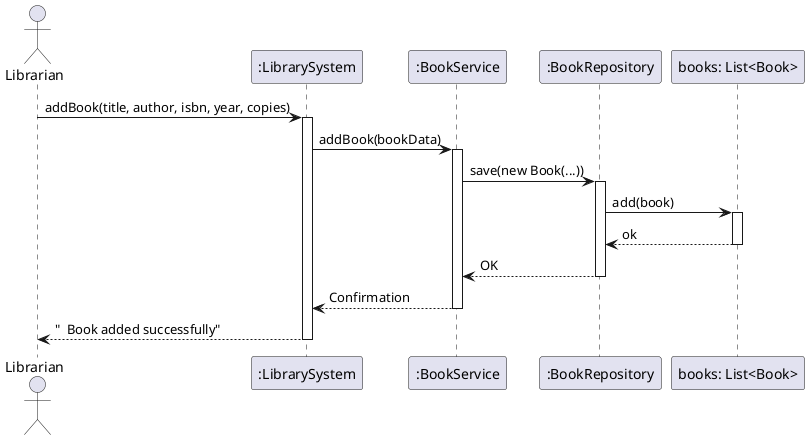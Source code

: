 @startuml
'https://plantuml.com/sequence-diagram
actor Librarian
participant ":LibrarySystem" as System
participant ":BookService" as Service
participant ":BookRepository" as Repo
participant "books: List<Book>" as List

Librarian -> System: addBook(title, author, isbn, year, copies)
activate System

System -> Service: addBook(bookData)
activate Service

Service -> Repo: save(new Book(...))
activate Repo

Repo -> List: add(book)
activate List
List --> Repo:   ok
deactivate List

Repo --> Service: OK
deactivate Repo

Service --> System: Confirmation
deactivate Service

System --> Librarian: "  Book added successfully"
deactivate System
@enduml